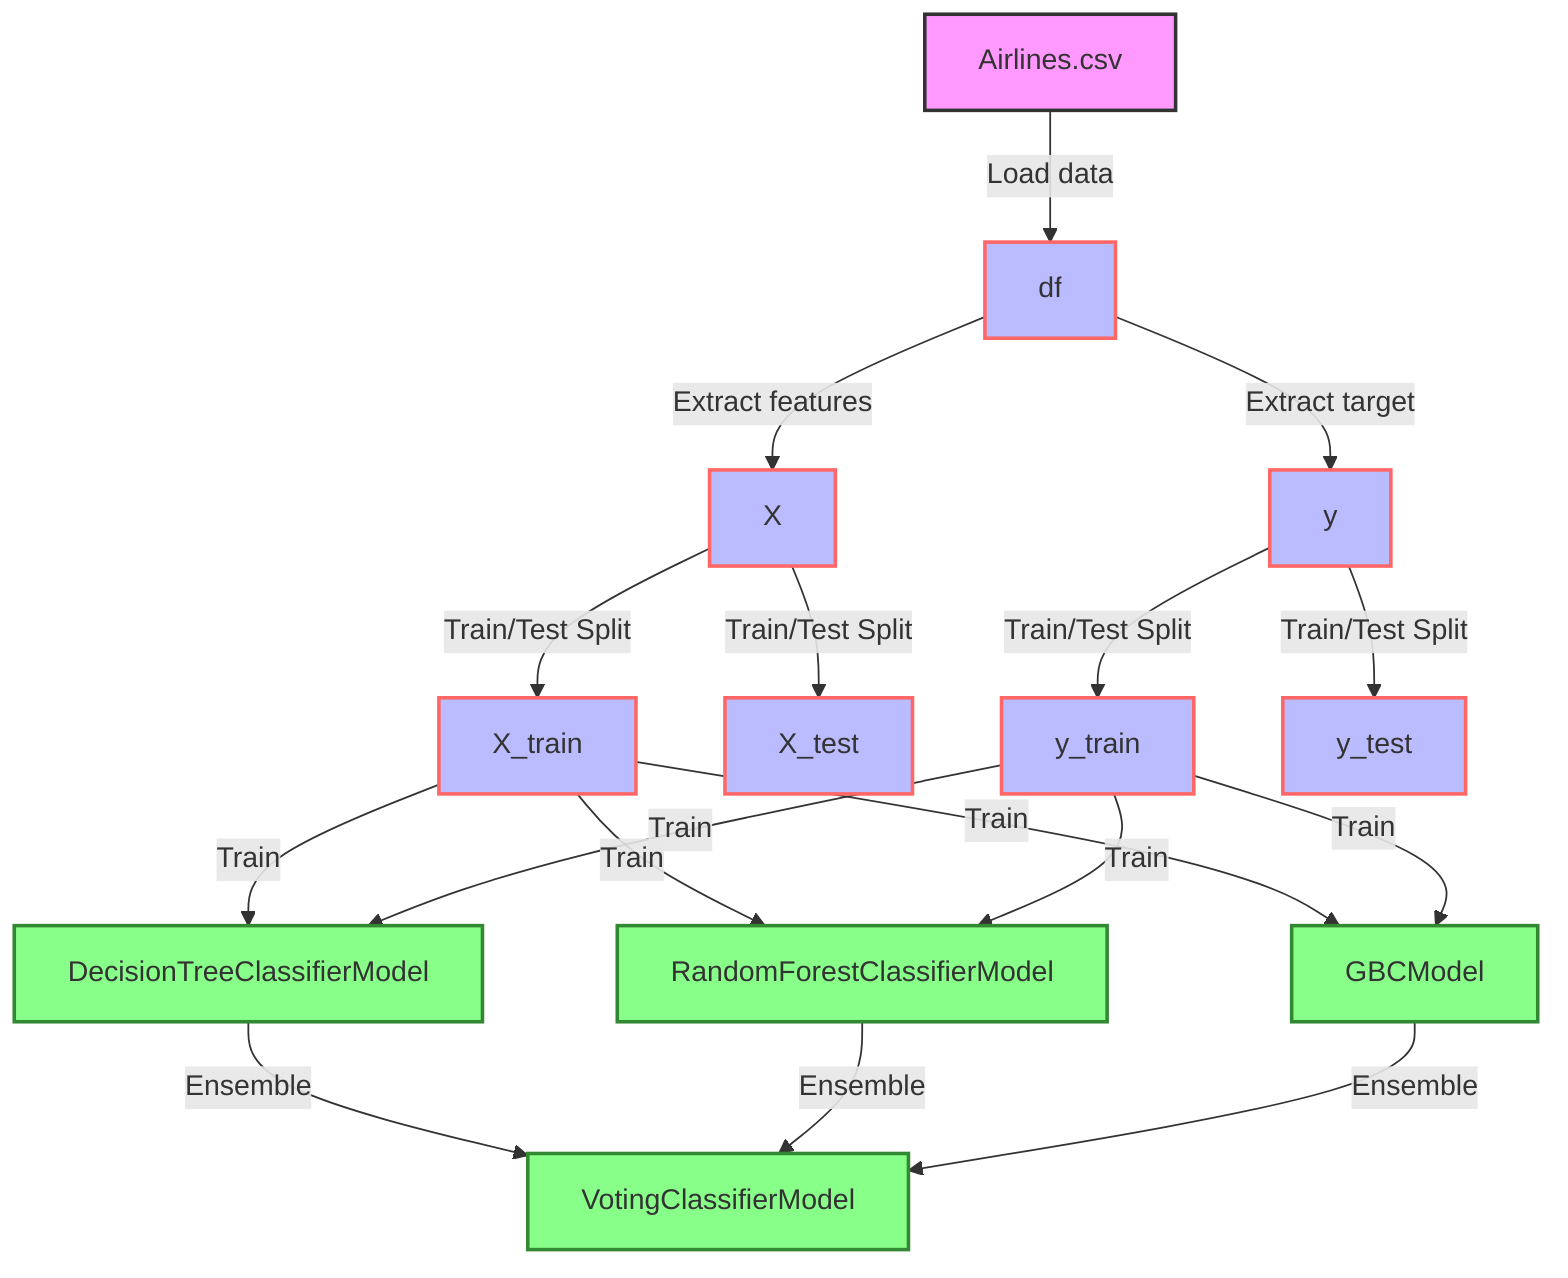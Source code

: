 flowchart TD
%% Data Source Node
A["Airlines.csv"]:::dataSource

%% Data Preparation/Loading
A -->|"Load data"| B["df"]:::dataVariable

%% Splitting Data into Features and Target
B -->|"Extract features"| C["X"]:::dataVariable
B -->|"Extract target"| D["y"]:::dataVariable

%% Splitting Data into Train and Test
C -->|"Train/Test Split"| E["X_train"]:::dataVariable
C -->|"Train/Test Split"| F["X_test"]:::dataVariable
D -->|"Train/Test Split"| G["y_train"]:::dataVariable
D -->|"Train/Test Split"| H["y_test"]:::dataVariable

%% Model Training
E & G -->|"Train"| I["DecisionTreeClassifierModel"]:::modelNode
E & G -->|"Train"| J["RandomForestClassifierModel"]:::modelNode
E & G -->|"Train"| K["GBCModel"]:::modelNode


%% Voting Classifier Training
I & J & K -->|"Ensemble"| L["VotingClassifierModel"]:::modelNode

classDef dataSource fill:#f9f,stroke:#333,stroke-width:2px;
classDef dataVariable fill:#bbf,stroke:#f66,stroke-width:2px;
classDef modelNode fill:#8f8,stroke:#383,stroke-width:2px;